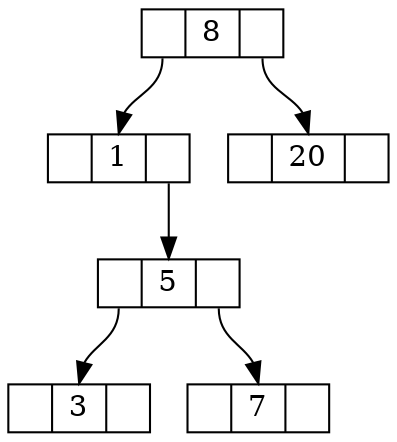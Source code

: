 digraph g {
node [shape=record, height=0.1];
node_8 [label = "<l> | <m> 8 | <r>"];
node_8:l -> node_1:m;
node_8:r -> node_20:m;
node_1 [label = "<l> | <m> 1 | <r>"];
node_1:r -> node_5:m;
node_5 [label = "<l> | <m> 5 | <r>"];
node_5:l -> node_3:m;
node_5:r -> node_7:m;
node_3 [label = "<l> | <m> 3 | <r>"];
node_7 [label = "<l> | <m> 7 | <r>"];
node_20 [label = "<l> | <m> 20 | <r>"];
}